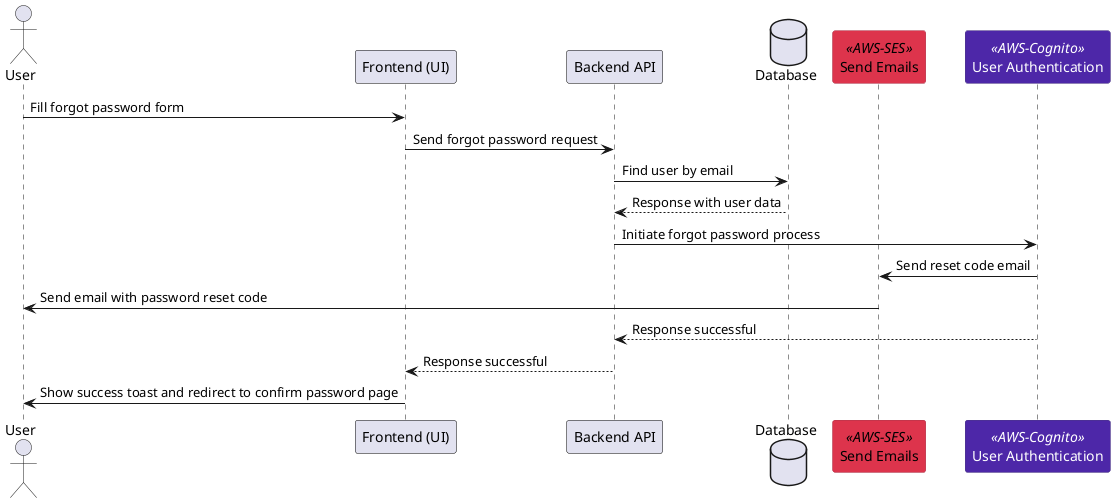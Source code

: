 @startuml

skinparam participant {
    FontColor black
    BorderColor black
}

skinparam participant {
    BackgroundColor<<AWS-SES>> #DD344C
    BorderColor<<AWS-SES>> #A61C35
    FontColor<<AWS-SES>> black
}

skinparam participant {
    BackgroundColor<<AWS-Cognito>> #4D27A8
    BorderColor<<AWS-Cognito>> #341D78
    FontColor<<AWS-Cognito>> white
}

actor User

participant "Frontend (UI)" as UI
participant "Backend API" as API
database "Database" as DB

participant "Send Emails" as SES <<AWS-SES>>
participant "User Authentication" as Cognito <<AWS-Cognito>>

User -> UI : Fill forgot password form
UI -> API : Send forgot password request

API -> DB : Find user by email
DB --> API : Response with user data

API -> Cognito : Initiate forgot password process
Cognito -> SES : Send reset code email
SES -> User : Send email with password reset code
Cognito --> API : Response successful

API --> UI : Response successful
UI -> User : Show success toast and redirect to confirm password page

@enduml
